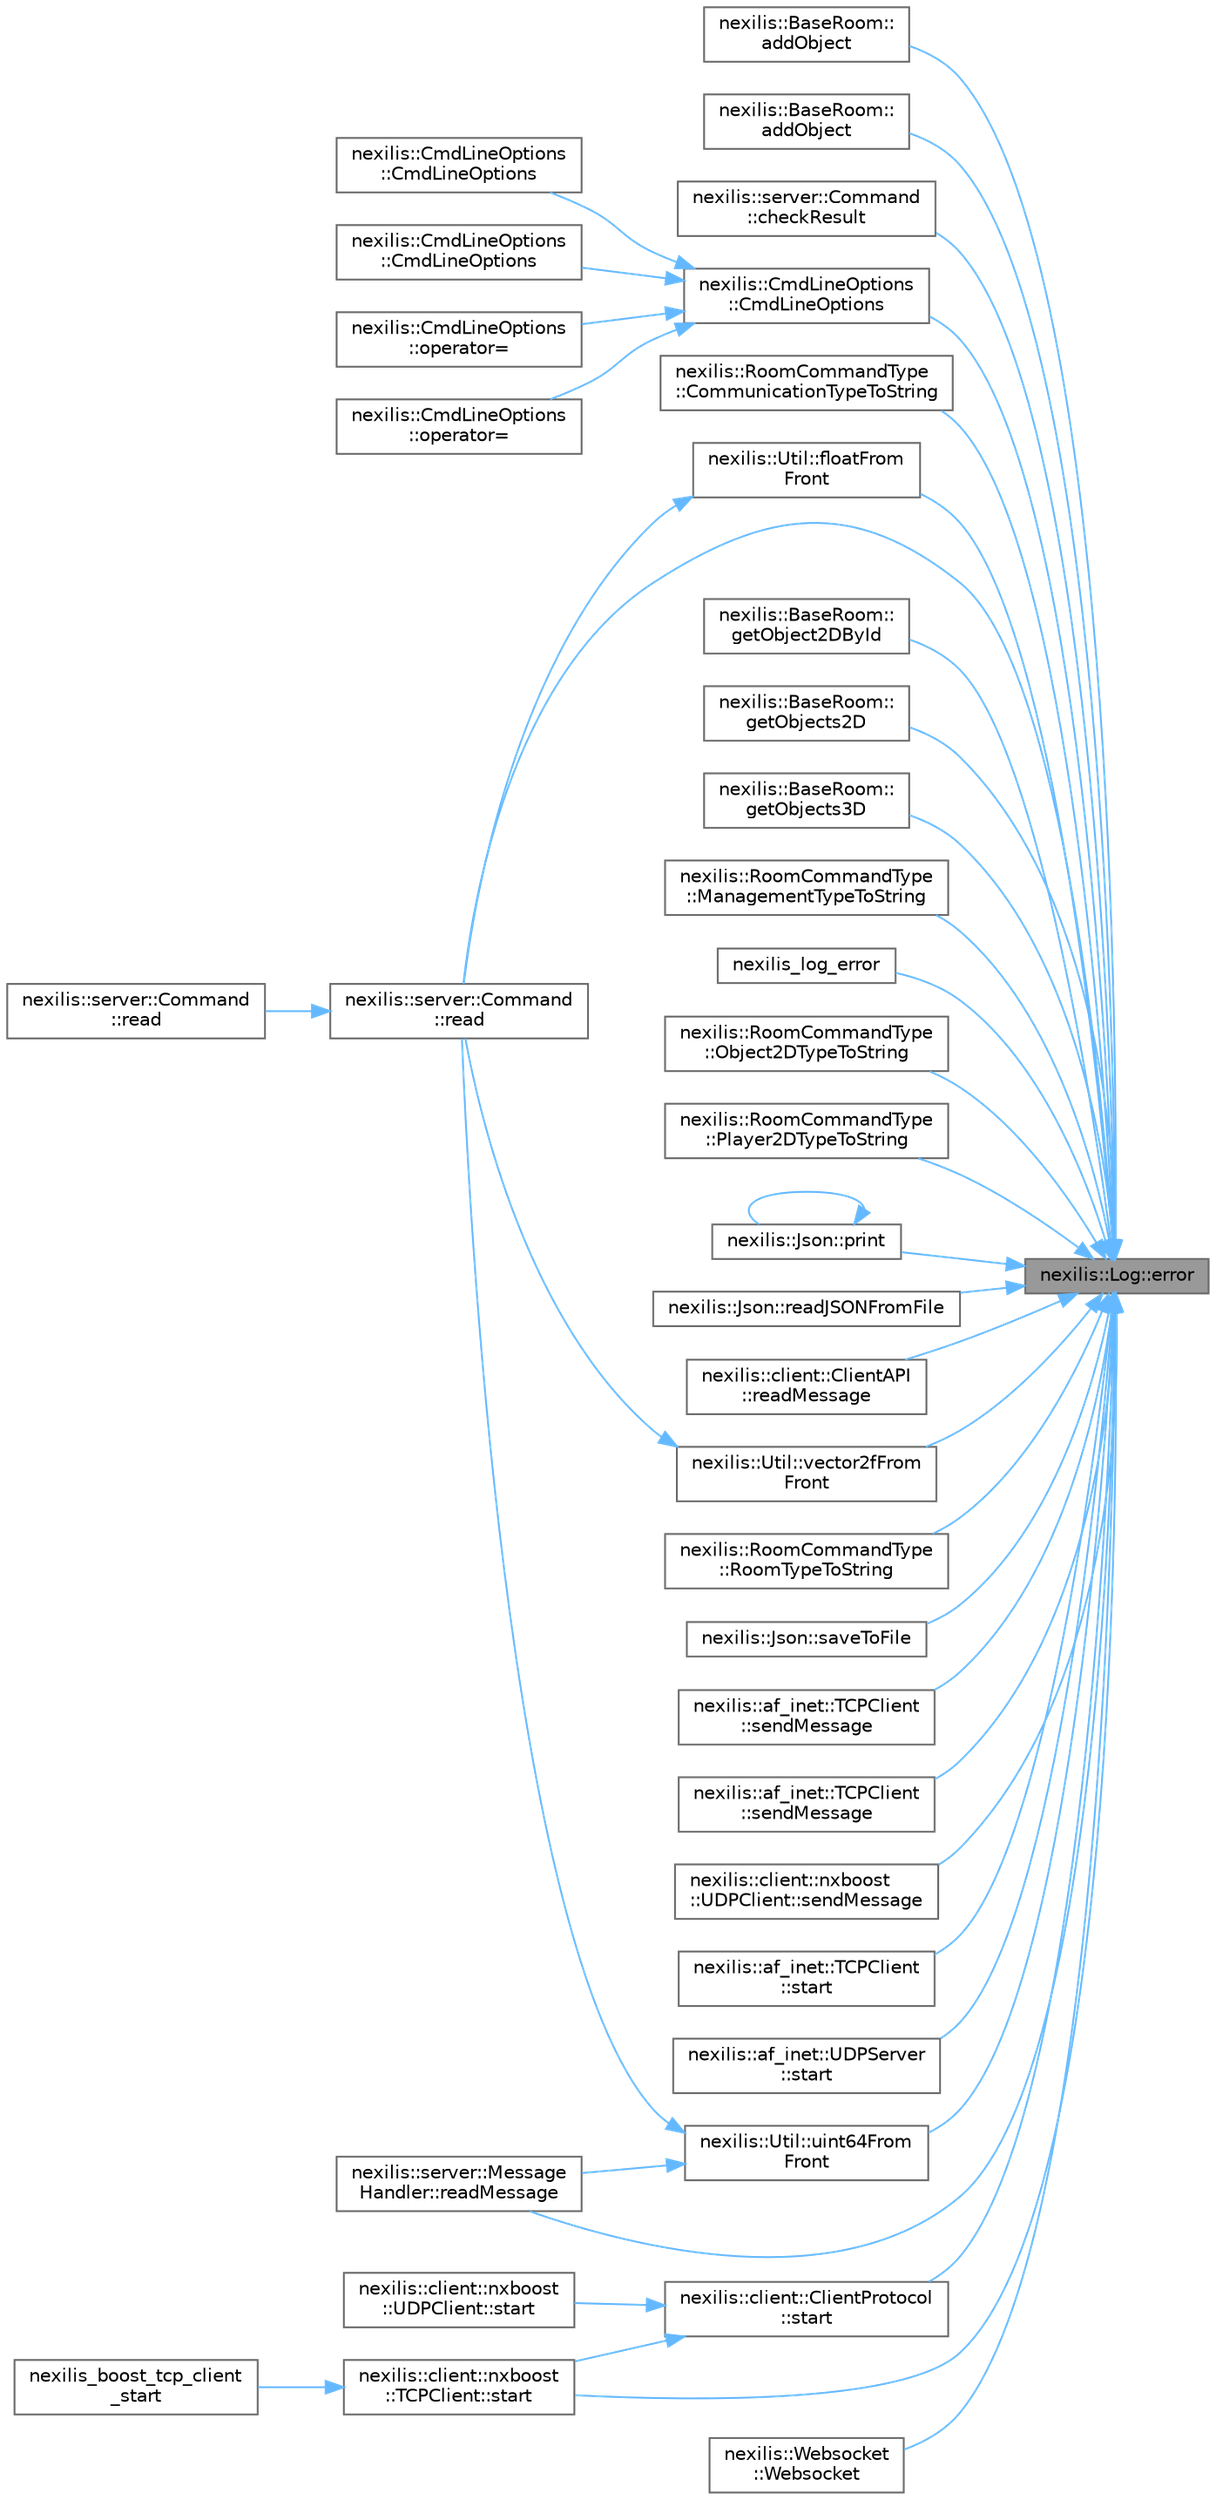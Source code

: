 digraph "nexilis::Log::error"
{
 // LATEX_PDF_SIZE
  bgcolor="transparent";
  edge [fontname=Helvetica,fontsize=10,labelfontname=Helvetica,labelfontsize=10];
  node [fontname=Helvetica,fontsize=10,shape=box,height=0.2,width=0.4];
  rankdir="RL";
  Node1 [id="Node000001",label="nexilis::Log::error",height=0.2,width=0.4,color="gray40", fillcolor="grey60", style="filled", fontcolor="black",tooltip=" "];
  Node1 -> Node2 [id="edge1_Node000001_Node000002",dir="back",color="steelblue1",style="solid",tooltip=" "];
  Node2 [id="Node000002",label="nexilis::BaseRoom::\laddObject",height=0.2,width=0.4,color="grey40", fillcolor="white", style="filled",URL="$da/d49/classnexilis_1_1BaseRoom.html#a37941e15c19b692c6fe743ec6dd4d755",tooltip="Add an Object2D to the room."];
  Node1 -> Node3 [id="edge2_Node000001_Node000003",dir="back",color="steelblue1",style="solid",tooltip=" "];
  Node3 [id="Node000003",label="nexilis::BaseRoom::\laddObject",height=0.2,width=0.4,color="grey40", fillcolor="white", style="filled",URL="$da/d49/classnexilis_1_1BaseRoom.html#a7ccdff24d07235ca4eab4f6df73945fc",tooltip="Add an Object3D to the room."];
  Node1 -> Node4 [id="edge3_Node000001_Node000004",dir="back",color="steelblue1",style="solid",tooltip=" "];
  Node4 [id="Node000004",label="nexilis::server::Command\l::checkResult",height=0.2,width=0.4,color="grey40", fillcolor="white", style="filled",URL="$da/d15/classnexilis_1_1server_1_1Command.html#abc2ca06137a351bac17c8740030d64e6",tooltip=" "];
  Node1 -> Node5 [id="edge4_Node000001_Node000005",dir="back",color="steelblue1",style="solid",tooltip=" "];
  Node5 [id="Node000005",label="nexilis::CmdLineOptions\l::CmdLineOptions",height=0.2,width=0.4,color="grey40", fillcolor="white", style="filled",URL="$d4/d26/classnexilis_1_1CmdLineOptions.html#a9dc89d64cb00d6eb1954d6448ed50413",tooltip="Constructor."];
  Node5 -> Node6 [id="edge5_Node000005_Node000006",dir="back",color="steelblue1",style="solid",tooltip=" "];
  Node6 [id="Node000006",label="nexilis::CmdLineOptions\l::CmdLineOptions",height=0.2,width=0.4,color="grey40", fillcolor="white", style="filled",URL="$d4/d26/classnexilis_1_1CmdLineOptions.html#a176d8117b38873e4b7c5526ce8c341dd",tooltip="Move Constructor."];
  Node5 -> Node7 [id="edge6_Node000005_Node000007",dir="back",color="steelblue1",style="solid",tooltip=" "];
  Node7 [id="Node000007",label="nexilis::CmdLineOptions\l::CmdLineOptions",height=0.2,width=0.4,color="grey40", fillcolor="white", style="filled",URL="$d4/d26/classnexilis_1_1CmdLineOptions.html#a60a62c6335b1cde5cbd1c85b632083aa",tooltip="Copy constructor."];
  Node5 -> Node8 [id="edge7_Node000005_Node000008",dir="back",color="steelblue1",style="solid",tooltip=" "];
  Node8 [id="Node000008",label="nexilis::CmdLineOptions\l::operator=",height=0.2,width=0.4,color="grey40", fillcolor="white", style="filled",URL="$d4/d26/classnexilis_1_1CmdLineOptions.html#a936f6f62a6bab8f93e6e95a89b3cdb03",tooltip="Move assignment operator."];
  Node5 -> Node9 [id="edge8_Node000005_Node000009",dir="back",color="steelblue1",style="solid",tooltip=" "];
  Node9 [id="Node000009",label="nexilis::CmdLineOptions\l::operator=",height=0.2,width=0.4,color="grey40", fillcolor="white", style="filled",URL="$d4/d26/classnexilis_1_1CmdLineOptions.html#acab6cffcb4fa254ce56578a65e24059e",tooltip="Copy assignment overload."];
  Node1 -> Node10 [id="edge9_Node000001_Node000010",dir="back",color="steelblue1",style="solid",tooltip=" "];
  Node10 [id="Node000010",label="nexilis::RoomCommandType\l::CommunicationTypeToString",height=0.2,width=0.4,color="grey40", fillcolor="white", style="filled",URL="$db/d0c/classnexilis_1_1RoomCommandType.html#a1661871cb06f8ac4420fe20a3d4fec3b",tooltip=" "];
  Node1 -> Node11 [id="edge10_Node000001_Node000011",dir="back",color="steelblue1",style="solid",tooltip=" "];
  Node11 [id="Node000011",label="nexilis::Util::floatFrom\lFront",height=0.2,width=0.4,color="grey40", fillcolor="white", style="filled",URL="$dc/dc3/group__FrontConversions.html#ga6e4f865f720d4a1c796ee07aa0b2b75c",tooltip=" "];
  Node11 -> Node12 [id="edge11_Node000011_Node000012",dir="back",color="steelblue1",style="solid",tooltip=" "];
  Node12 [id="Node000012",label="nexilis::server::Command\l::read",height=0.2,width=0.4,color="grey40", fillcolor="white", style="filled",URL="$da/d15/classnexilis_1_1server_1_1Command.html#a166c415a05e286bfee6f574dc0a22882",tooltip=" "];
  Node12 -> Node13 [id="edge12_Node000012_Node000013",dir="back",color="steelblue1",style="solid",tooltip=" "];
  Node13 [id="Node000013",label="nexilis::server::Command\l::read",height=0.2,width=0.4,color="grey40", fillcolor="white", style="filled",URL="$da/d15/classnexilis_1_1server_1_1Command.html#a9d63a1a946b0711d561e239da1857a0c",tooltip=" "];
  Node1 -> Node14 [id="edge13_Node000001_Node000014",dir="back",color="steelblue1",style="solid",tooltip=" "];
  Node14 [id="Node000014",label="nexilis::BaseRoom::\lgetObject2DById",height=0.2,width=0.4,color="grey40", fillcolor="white", style="filled",URL="$da/d49/classnexilis_1_1BaseRoom.html#a64586858f61426e477ebdffda8efcd55",tooltip=" "];
  Node1 -> Node15 [id="edge14_Node000001_Node000015",dir="back",color="steelblue1",style="solid",tooltip=" "];
  Node15 [id="Node000015",label="nexilis::BaseRoom::\lgetObjects2D",height=0.2,width=0.4,color="grey40", fillcolor="white", style="filled",URL="$da/d49/classnexilis_1_1BaseRoom.html#a36b06f0f1c7e4c2bf0c976c30b03cda2",tooltip=" "];
  Node1 -> Node16 [id="edge15_Node000001_Node000016",dir="back",color="steelblue1",style="solid",tooltip=" "];
  Node16 [id="Node000016",label="nexilis::BaseRoom::\lgetObjects3D",height=0.2,width=0.4,color="grey40", fillcolor="white", style="filled",URL="$da/d49/classnexilis_1_1BaseRoom.html#a32f0491f2a77ed939cfa47b43d56d7eb",tooltip=" "];
  Node1 -> Node17 [id="edge16_Node000001_Node000017",dir="back",color="steelblue1",style="solid",tooltip=" "];
  Node17 [id="Node000017",label="nexilis::RoomCommandType\l::ManagementTypeToString",height=0.2,width=0.4,color="grey40", fillcolor="white", style="filled",URL="$db/d0c/classnexilis_1_1RoomCommandType.html#a6a08025bc5078426d320e06333ce7d09",tooltip=" "];
  Node1 -> Node18 [id="edge17_Node000001_Node000018",dir="back",color="steelblue1",style="solid",tooltip=" "];
  Node18 [id="Node000018",label="nexilis_log_error",height=0.2,width=0.4,color="grey40", fillcolor="white", style="filled",URL="$dc/dee/log__c_8cc.html#a8486fcc4911887788f7db16bc41a23bd",tooltip=" "];
  Node1 -> Node19 [id="edge18_Node000001_Node000019",dir="back",color="steelblue1",style="solid",tooltip=" "];
  Node19 [id="Node000019",label="nexilis::RoomCommandType\l::Object2DTypeToString",height=0.2,width=0.4,color="grey40", fillcolor="white", style="filled",URL="$db/d0c/classnexilis_1_1RoomCommandType.html#a80e63c1cb616966ccb69719e47f2b143",tooltip=" "];
  Node1 -> Node20 [id="edge19_Node000001_Node000020",dir="back",color="steelblue1",style="solid",tooltip=" "];
  Node20 [id="Node000020",label="nexilis::RoomCommandType\l::Player2DTypeToString",height=0.2,width=0.4,color="grey40", fillcolor="white", style="filled",URL="$db/d0c/classnexilis_1_1RoomCommandType.html#aa55a0d7650e513b9dd2a9a7629ff72c3",tooltip=" "];
  Node1 -> Node21 [id="edge20_Node000001_Node000021",dir="back",color="steelblue1",style="solid",tooltip=" "];
  Node21 [id="Node000021",label="nexilis::Json::print",height=0.2,width=0.4,color="grey40", fillcolor="white", style="filled",URL="$d7/de9/classnexilis_1_1Json.html#aab7fed79162a1945d0d0d68bde99b60d",tooltip="Print the contents of boost::json::object."];
  Node21 -> Node21 [id="edge21_Node000021_Node000021",dir="back",color="steelblue1",style="solid",tooltip=" "];
  Node1 -> Node12 [id="edge22_Node000001_Node000012",dir="back",color="steelblue1",style="solid",tooltip=" "];
  Node1 -> Node22 [id="edge23_Node000001_Node000022",dir="back",color="steelblue1",style="solid",tooltip=" "];
  Node22 [id="Node000022",label="nexilis::Json::readJSONFromFile",height=0.2,width=0.4,color="grey40", fillcolor="white", style="filled",URL="$d7/de9/classnexilis_1_1Json.html#ab1caaeb18478365cd196c533e1dbfb7a",tooltip="Read JSON data from file."];
  Node1 -> Node23 [id="edge24_Node000001_Node000023",dir="back",color="steelblue1",style="solid",tooltip=" "];
  Node23 [id="Node000023",label="nexilis::client::ClientAPI\l::readMessage",height=0.2,width=0.4,color="grey40", fillcolor="white", style="filled",URL="$d5/da0/classnexilis_1_1client_1_1ClientAPI.html#a3273c34fd4b1d176cb830b4707d39353",tooltip="Read incoming message to client."];
  Node1 -> Node24 [id="edge25_Node000001_Node000024",dir="back",color="steelblue1",style="solid",tooltip=" "];
  Node24 [id="Node000024",label="nexilis::server::Message\lHandler::readMessage",height=0.2,width=0.4,color="grey40", fillcolor="white", style="filled",URL="$d6/db8/classnexilis_1_1server_1_1MessageHandler.html#aab671bbdce44800ed6a580f418646996",tooltip=" "];
  Node1 -> Node25 [id="edge26_Node000001_Node000025",dir="back",color="steelblue1",style="solid",tooltip=" "];
  Node25 [id="Node000025",label="nexilis::RoomCommandType\l::RoomTypeToString",height=0.2,width=0.4,color="grey40", fillcolor="white", style="filled",URL="$db/d0c/classnexilis_1_1RoomCommandType.html#a3683e50c3fdd22409f2ec118bb9cbdb3",tooltip=" "];
  Node1 -> Node26 [id="edge27_Node000001_Node000026",dir="back",color="steelblue1",style="solid",tooltip=" "];
  Node26 [id="Node000026",label="nexilis::Json::saveToFile",height=0.2,width=0.4,color="grey40", fillcolor="white", style="filled",URL="$d7/de9/classnexilis_1_1Json.html#a331ae080672f51e7af4bcc22533ad5e8",tooltip="Write json object to a file."];
  Node1 -> Node27 [id="edge28_Node000001_Node000027",dir="back",color="steelblue1",style="solid",tooltip=" "];
  Node27 [id="Node000027",label="nexilis::af_inet::TCPClient\l::sendMessage",height=0.2,width=0.4,color="grey40", fillcolor="white", style="filled",URL="$d2/d92/classnexilis_1_1af__inet_1_1TCPClient.html#a5672675a5d6bd6075cee81e71a9c1c47",tooltip="ClientProtocol::sendMessage(const nx_data&) implementation."];
  Node1 -> Node28 [id="edge29_Node000001_Node000028",dir="back",color="steelblue1",style="solid",tooltip=" "];
  Node28 [id="Node000028",label="nexilis::af_inet::TCPClient\l::sendMessage",height=0.2,width=0.4,color="grey40", fillcolor="white", style="filled",URL="$d2/d92/classnexilis_1_1af__inet_1_1TCPClient.html#aab6797f634954cd33053bcdf86b8740e",tooltip="ClientProtocol::sendMessage(const std::string&) implementation."];
  Node1 -> Node29 [id="edge30_Node000001_Node000029",dir="back",color="steelblue1",style="solid",tooltip=" "];
  Node29 [id="Node000029",label="nexilis::client::nxboost\l::UDPClient::sendMessage",height=0.2,width=0.4,color="grey40", fillcolor="white", style="filled",URL="$db/dfd/classnexilis_1_1client_1_1nxboost_1_1UDPClient.html#a91941418589609935209b0e8176077fd",tooltip="ClientProtocol::sendMessage(const nx_data& message) implementation."];
  Node1 -> Node30 [id="edge31_Node000001_Node000030",dir="back",color="steelblue1",style="solid",tooltip=" "];
  Node30 [id="Node000030",label="nexilis::af_inet::TCPClient\l::start",height=0.2,width=0.4,color="grey40", fillcolor="white", style="filled",URL="$d2/d92/classnexilis_1_1af__inet_1_1TCPClient.html#aa0f706aa1b6ac9366effcc84566b51af",tooltip="Protocol::start() implementation."];
  Node1 -> Node31 [id="edge32_Node000001_Node000031",dir="back",color="steelblue1",style="solid",tooltip=" "];
  Node31 [id="Node000031",label="nexilis::af_inet::UDPServer\l::start",height=0.2,width=0.4,color="grey40", fillcolor="white", style="filled",URL="$da/d58/classnexilis_1_1af__inet_1_1UDPServer.html#adbd3e4ee2d3fac6acd26c25025850224",tooltip="Protocol::start() implementation."];
  Node1 -> Node32 [id="edge33_Node000001_Node000032",dir="back",color="steelblue1",style="solid",tooltip=" "];
  Node32 [id="Node000032",label="nexilis::client::ClientProtocol\l::start",height=0.2,width=0.4,color="grey40", fillcolor="white", style="filled",URL="$da/d2e/classnexilis_1_1client_1_1ClientProtocol.html#adb183b69b19afbfd9dff33ef637dd30a",tooltip=" "];
  Node32 -> Node33 [id="edge34_Node000032_Node000033",dir="back",color="steelblue1",style="solid",tooltip=" "];
  Node33 [id="Node000033",label="nexilis::client::nxboost\l::TCPClient::start",height=0.2,width=0.4,color="grey40", fillcolor="white", style="filled",URL="$d1/d21/classnexilis_1_1client_1_1nxboost_1_1TCPClient.html#aa33257eb91ceaddd1289e83aa03d7ba6",tooltip="Protocol::start() implementation."];
  Node33 -> Node34 [id="edge35_Node000033_Node000034",dir="back",color="steelblue1",style="solid",tooltip=" "];
  Node34 [id="Node000034",label="nexilis_boost_tcp_client\l_start",height=0.2,width=0.4,color="grey40", fillcolor="white", style="filled",URL="$d8/df0/boost__tcp__client__c_8cc.html#aa7de3448ecaaf164b22a7fc66cbe7356",tooltip=" "];
  Node32 -> Node35 [id="edge36_Node000032_Node000035",dir="back",color="steelblue1",style="solid",tooltip=" "];
  Node35 [id="Node000035",label="nexilis::client::nxboost\l::UDPClient::start",height=0.2,width=0.4,color="grey40", fillcolor="white", style="filled",URL="$db/dfd/classnexilis_1_1client_1_1nxboost_1_1UDPClient.html#a49787569066c0c36fc7ca9cf7a566640",tooltip="Protocol::start() implementation."];
  Node1 -> Node33 [id="edge37_Node000001_Node000033",dir="back",color="steelblue1",style="solid",tooltip=" "];
  Node1 -> Node36 [id="edge38_Node000001_Node000036",dir="back",color="steelblue1",style="solid",tooltip=" "];
  Node36 [id="Node000036",label="nexilis::Util::uint64From\lFront",height=0.2,width=0.4,color="grey40", fillcolor="white", style="filled",URL="$dc/dc3/group__FrontConversions.html#gaa69ac5b84ac2f72561afb8cc9d391072",tooltip=" "];
  Node36 -> Node12 [id="edge39_Node000036_Node000012",dir="back",color="steelblue1",style="solid",tooltip=" "];
  Node36 -> Node24 [id="edge40_Node000036_Node000024",dir="back",color="steelblue1",style="solid",tooltip=" "];
  Node1 -> Node37 [id="edge41_Node000001_Node000037",dir="back",color="steelblue1",style="solid",tooltip=" "];
  Node37 [id="Node000037",label="nexilis::Util::vector2fFrom\lFront",height=0.2,width=0.4,color="grey40", fillcolor="white", style="filled",URL="$dc/dc3/group__FrontConversions.html#ga8d1b1a673789c515f56504d33f4b7ba6",tooltip=" "];
  Node37 -> Node12 [id="edge42_Node000037_Node000012",dir="back",color="steelblue1",style="solid",tooltip=" "];
  Node1 -> Node38 [id="edge43_Node000001_Node000038",dir="back",color="steelblue1",style="solid",tooltip=" "];
  Node38 [id="Node000038",label="nexilis::Websocket\l::Websocket",height=0.2,width=0.4,color="grey40", fillcolor="white", style="filled",URL="$d5/dda/classnexilis_1_1Websocket.html#aeb35bbf1279976ee33a969949970c2d3",tooltip=" "];
}
